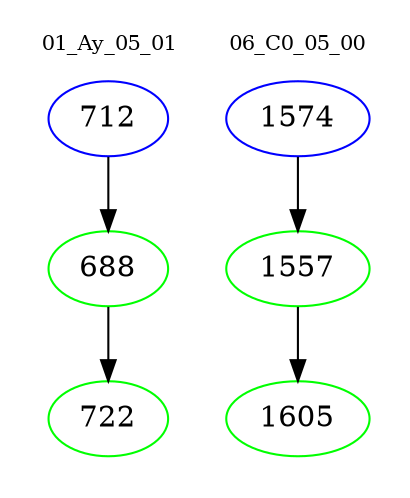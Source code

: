 digraph{
subgraph cluster_0 {
color = white
label = "01_Ay_05_01";
fontsize=10;
T0_712 [label="712", color="blue"]
T0_712 -> T0_688 [color="black"]
T0_688 [label="688", color="green"]
T0_688 -> T0_722 [color="black"]
T0_722 [label="722", color="green"]
}
subgraph cluster_1 {
color = white
label = "06_C0_05_00";
fontsize=10;
T1_1574 [label="1574", color="blue"]
T1_1574 -> T1_1557 [color="black"]
T1_1557 [label="1557", color="green"]
T1_1557 -> T1_1605 [color="black"]
T1_1605 [label="1605", color="green"]
}
}
